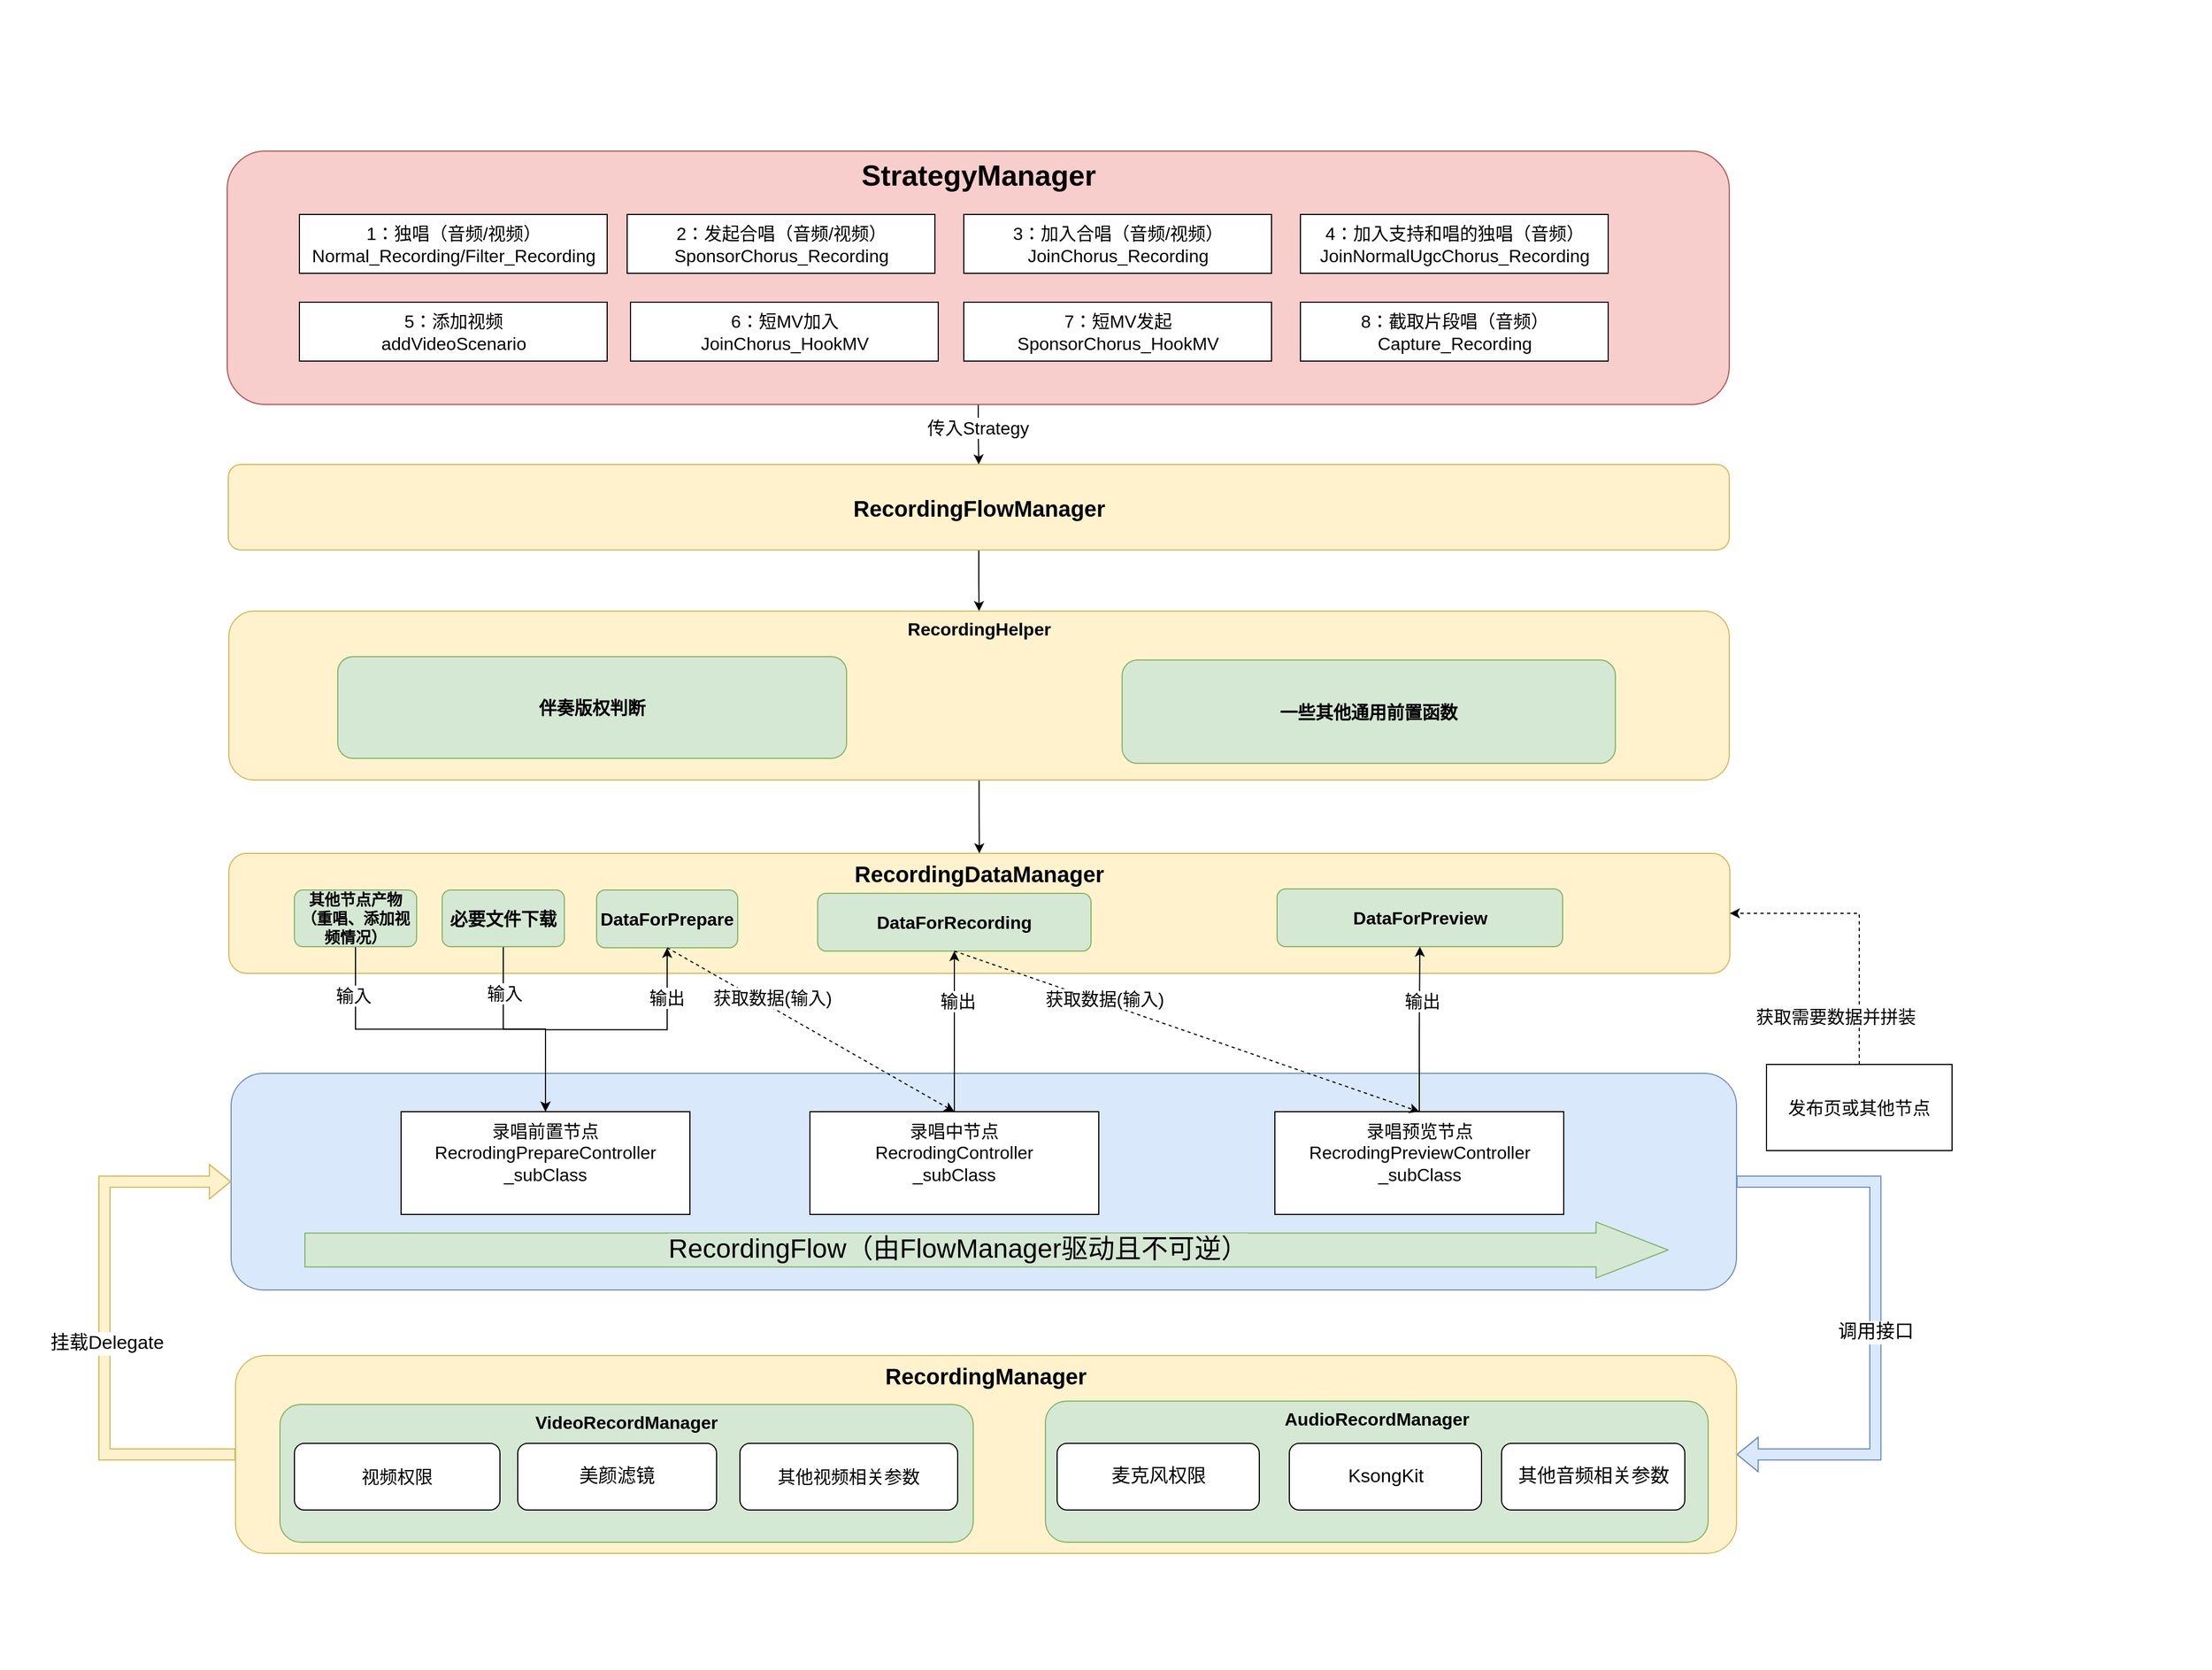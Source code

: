 <mxfile version="14.9.2" type="github">
  <diagram id="AZSGmnTD27FDiJ8ZZ5N1" name="Page-1">
    <mxGraphModel dx="2866" dy="1954" grid="0" gridSize="10" guides="1" tooltips="1" connect="1" arrows="1" fold="1" page="0" pageScale="1" pageWidth="827" pageHeight="1169" math="0" shadow="0">
      <root>
        <mxCell id="0" />
        <mxCell id="1" parent="0" />
        <mxCell id="iGo3f967UquZ_0_zFBQz-11" style="edgeStyle=orthogonalEdgeStyle;shape=flexArrow;rounded=0;orthogonalLoop=1;jettySize=auto;html=1;exitX=1;exitY=0.5;exitDx=0;exitDy=0;fontSize=17;fillColor=#dae8fc;strokeColor=#6c8ebf;entryX=1;entryY=0.5;entryDx=0;entryDy=0;" parent="1" source="Zn5ys0qhDUj7Q-W8t8vE-61" target="Zn5ys0qhDUj7Q-W8t8vE-76" edge="1">
          <mxGeometry relative="1" as="geometry">
            <mxPoint x="1123" y="957" as="targetPoint" />
            <Array as="points">
              <mxPoint x="1179" y="634" />
              <mxPoint x="1179" y="880" />
            </Array>
          </mxGeometry>
        </mxCell>
        <mxCell id="iGo3f967UquZ_0_zFBQz-12" value="调用接口" style="edgeLabel;html=1;align=center;verticalAlign=middle;resizable=0;points=[];fontSize=17;" parent="iGo3f967UquZ_0_zFBQz-11" vertex="1" connectable="0">
          <mxGeometry x="0.049" relative="1" as="geometry">
            <mxPoint as="offset" />
          </mxGeometry>
        </mxCell>
        <mxCell id="Zn5ys0qhDUj7Q-W8t8vE-61" value="" style="rounded=1;whiteSpace=wrap;html=1;fontSize=20;verticalAlign=top;fillColor=#dae8fc;strokeColor=#6c8ebf;" parent="1" vertex="1">
          <mxGeometry x="-301" y="537" width="1355" height="195" as="geometry" />
        </mxCell>
        <mxCell id="Zn5ys0qhDUj7Q-W8t8vE-94" value="&lt;font style=&quot;font-size: 20px&quot;&gt;RecordingDataManager&lt;/font&gt;" style="rounded=1;whiteSpace=wrap;html=1;verticalAlign=top;fontStyle=1;fontSize=16;fillColor=#fff2cc;strokeColor=#d6b656;" parent="1" vertex="1">
          <mxGeometry x="-303" y="339" width="1351" height="108" as="geometry" />
        </mxCell>
        <mxCell id="W_5h1LejH2wpQsNXanha-33" style="edgeStyle=orthogonalEdgeStyle;rounded=0;orthogonalLoop=1;jettySize=auto;html=1;exitX=0.5;exitY=1;exitDx=0;exitDy=0;entryX=0.5;entryY=0;entryDx=0;entryDy=0;fontSize=16;endArrow=classic;endFill=1;" parent="1" source="Zn5ys0qhDUj7Q-W8t8vE-63" target="Zn5ys0qhDUj7Q-W8t8vE-96" edge="1">
          <mxGeometry relative="1" as="geometry" />
        </mxCell>
        <mxCell id="W_5h1LejH2wpQsNXanha-35" value="传入Strategy" style="edgeLabel;html=1;align=center;verticalAlign=middle;resizable=0;points=[];fontSize=16;" parent="W_5h1LejH2wpQsNXanha-33" vertex="1" connectable="0">
          <mxGeometry x="-0.248" y="-1" relative="1" as="geometry">
            <mxPoint as="offset" />
          </mxGeometry>
        </mxCell>
        <mxCell id="Zn5ys0qhDUj7Q-W8t8vE-63" value="&lt;b&gt;&lt;font style=&quot;font-size: 26px&quot;&gt;StrategyManager&lt;/font&gt;&lt;/b&gt;" style="rounded=1;whiteSpace=wrap;html=1;verticalAlign=top;fillColor=#f8cecc;strokeColor=#b85450;" parent="1" vertex="1">
          <mxGeometry x="-304.5" y="-293" width="1352" height="228" as="geometry" />
        </mxCell>
        <mxCell id="iGo3f967UquZ_0_zFBQz-9" style="edgeStyle=orthogonalEdgeStyle;rounded=0;orthogonalLoop=1;jettySize=auto;html=1;exitX=0;exitY=0.5;exitDx=0;exitDy=0;entryX=0;entryY=0.5;entryDx=0;entryDy=0;shape=flexArrow;fillColor=#fff2cc;strokeColor=#d6b656;" parent="1" source="Zn5ys0qhDUj7Q-W8t8vE-76" target="Zn5ys0qhDUj7Q-W8t8vE-61" edge="1">
          <mxGeometry relative="1" as="geometry">
            <Array as="points">
              <mxPoint x="-415" y="880" />
              <mxPoint x="-415" y="634" />
            </Array>
          </mxGeometry>
        </mxCell>
        <mxCell id="iGo3f967UquZ_0_zFBQz-13" value="挂载Delegate" style="edgeLabel;html=1;align=center;verticalAlign=middle;resizable=0;points=[];fontSize=17;" parent="iGo3f967UquZ_0_zFBQz-9" vertex="1" connectable="0">
          <mxGeometry x="-0.086" y="-2" relative="1" as="geometry">
            <mxPoint as="offset" />
          </mxGeometry>
        </mxCell>
        <mxCell id="Zn5ys0qhDUj7Q-W8t8vE-76" value="&lt;b&gt;&lt;font style=&quot;font-size: 20px&quot;&gt;RecordingManager&lt;/font&gt;&lt;/b&gt;" style="rounded=1;whiteSpace=wrap;html=1;verticalAlign=top;fillColor=#fff2cc;strokeColor=#d6b656;" parent="1" vertex="1">
          <mxGeometry x="-297" y="791" width="1351" height="178" as="geometry" />
        </mxCell>
        <mxCell id="W_5h1LejH2wpQsNXanha-22" style="edgeStyle=orthogonalEdgeStyle;rounded=0;orthogonalLoop=1;jettySize=auto;html=1;exitX=0.5;exitY=0;exitDx=0;exitDy=0;entryX=0.5;entryY=1;entryDx=0;entryDy=0;fontSize=16;" parent="1" source="Zn5ys0qhDUj7Q-W8t8vE-79" target="Zn5ys0qhDUj7Q-W8t8vE-97" edge="1">
          <mxGeometry relative="1" as="geometry" />
        </mxCell>
        <mxCell id="W_5h1LejH2wpQsNXanha-23" value="输出" style="edgeLabel;html=1;align=center;verticalAlign=middle;resizable=0;points=[];fontSize=16;" parent="W_5h1LejH2wpQsNXanha-22" vertex="1" connectable="0">
          <mxGeometry x="0.651" y="1" relative="1" as="geometry">
            <mxPoint as="offset" />
          </mxGeometry>
        </mxCell>
        <mxCell id="Zn5ys0qhDUj7Q-W8t8vE-89" value="VideoRecordManager" style="rounded=1;whiteSpace=wrap;html=1;verticalAlign=top;fontStyle=1;fontSize=16;fillColor=#d5e8d4;strokeColor=#82b366;" parent="1" vertex="1">
          <mxGeometry x="-257" y="835" width="624" height="124" as="geometry" />
        </mxCell>
        <mxCell id="Zn5ys0qhDUj7Q-W8t8vE-79" value="&lt;div style=&quot;font-size: 16px&quot;&gt;录唱前置节点&lt;/div&gt;&lt;div style=&quot;font-size: 16px&quot;&gt;RecrodingPrepareController&lt;/div&gt;&lt;div style=&quot;font-size: 16px&quot;&gt;_subClass&lt;/div&gt;&lt;div style=&quot;font-size: 16px&quot;&gt;&lt;br style=&quot;font-size: 16px&quot;&gt;&lt;/div&gt;" style="rounded=0;whiteSpace=wrap;html=1;fontSize=16;" parent="1" vertex="1">
          <mxGeometry x="-148" y="571.5" width="260" height="92.5" as="geometry" />
        </mxCell>
        <mxCell id="iGo3f967UquZ_0_zFBQz-21" style="edgeStyle=orthogonalEdgeStyle;rounded=0;orthogonalLoop=1;jettySize=auto;html=1;exitX=0.5;exitY=1;exitDx=0;exitDy=0;entryX=0.5;entryY=0;entryDx=0;entryDy=0;fontSize=17;" parent="1" source="Zn5ys0qhDUj7Q-W8t8vE-96" target="Zn5ys0qhDUj7Q-W8t8vE-100" edge="1">
          <mxGeometry relative="1" as="geometry" />
        </mxCell>
        <mxCell id="Zn5ys0qhDUj7Q-W8t8vE-96" value="RecordingFlowManager" style="rounded=1;whiteSpace=wrap;html=1;verticalAlign=middle;fontStyle=1;fontSize=20;fillColor=#fff2cc;strokeColor=#d6b656;" parent="1" vertex="1">
          <mxGeometry x="-303.5" y="-11" width="1351" height="77" as="geometry" />
        </mxCell>
        <mxCell id="Zn5ys0qhDUj7Q-W8t8vE-97" value="DataForPrepare" style="rounded=1;whiteSpace=wrap;html=1;verticalAlign=middle;fontStyle=1;fontSize=16;fillColor=#d5e8d4;strokeColor=#82b366;" parent="1" vertex="1">
          <mxGeometry x="28" y="372" width="127" height="52" as="geometry" />
        </mxCell>
        <mxCell id="W_5h1LejH2wpQsNXanha-8" style="edgeStyle=orthogonalEdgeStyle;rounded=0;orthogonalLoop=1;jettySize=auto;html=1;exitX=0.5;exitY=1;exitDx=0;exitDy=0;entryX=0.5;entryY=0;entryDx=0;entryDy=0;fontSize=16;" parent="1" source="Zn5ys0qhDUj7Q-W8t8vE-98" target="Zn5ys0qhDUj7Q-W8t8vE-79" edge="1">
          <mxGeometry relative="1" as="geometry" />
        </mxCell>
        <mxCell id="W_5h1LejH2wpQsNXanha-24" value="输入" style="edgeLabel;html=1;align=center;verticalAlign=middle;resizable=0;points=[];fontSize=16;" parent="W_5h1LejH2wpQsNXanha-8" vertex="1" connectable="0">
          <mxGeometry x="-0.548" y="1" relative="1" as="geometry">
            <mxPoint as="offset" />
          </mxGeometry>
        </mxCell>
        <mxCell id="Zn5ys0qhDUj7Q-W8t8vE-98" value="必要文件下载" style="rounded=1;whiteSpace=wrap;html=1;verticalAlign=middle;fontStyle=1;fontSize=16;fillColor=#d5e8d4;strokeColor=#82b366;" parent="1" vertex="1">
          <mxGeometry x="-111" y="372" width="110" height="51" as="geometry" />
        </mxCell>
        <mxCell id="Zn5ys0qhDUj7Q-W8t8vE-116" value="&amp;nbsp;&amp;nbsp;" style="text;html=1;strokeColor=none;fillColor=none;align=center;verticalAlign=middle;whiteSpace=wrap;rounded=0;fontSize=20;" parent="1" vertex="1">
          <mxGeometry x="-509" y="-427" width="40" height="20" as="geometry" />
        </mxCell>
        <mxCell id="Zn5ys0qhDUj7Q-W8t8vE-117" value="&amp;nbsp;&amp;nbsp;" style="text;html=1;strokeColor=none;fillColor=none;align=center;verticalAlign=middle;whiteSpace=wrap;rounded=0;fontSize=20;" parent="1" vertex="1">
          <mxGeometry x="1281" y="1051" width="40" height="20" as="geometry" />
        </mxCell>
        <mxCell id="Zn5ys0qhDUj7Q-W8t8vE-118" value="&amp;nbsp;&amp;nbsp;" style="text;html=1;strokeColor=none;fillColor=none;align=center;verticalAlign=middle;whiteSpace=wrap;rounded=0;fontSize=20;" parent="1" vertex="1">
          <mxGeometry x="1441" y="792" width="40" height="20" as="geometry" />
        </mxCell>
        <mxCell id="Zn5ys0qhDUj7Q-W8t8vE-119" value="&amp;nbsp;&amp;nbsp;" style="text;html=1;strokeColor=none;fillColor=none;align=center;verticalAlign=middle;whiteSpace=wrap;rounded=0;fontSize=20;" parent="1" vertex="1">
          <mxGeometry x="1441" y="-422" width="40" height="20" as="geometry" />
        </mxCell>
        <mxCell id="rmJkrKTruz5R14WfKMLR-1" value="DataForRecording" style="rounded=1;whiteSpace=wrap;html=1;verticalAlign=middle;fontStyle=1;fontSize=16;fillColor=#d5e8d4;strokeColor=#82b366;" parent="1" vertex="1">
          <mxGeometry x="227" y="375" width="246" height="52" as="geometry" />
        </mxCell>
        <mxCell id="rmJkrKTruz5R14WfKMLR-2" value="DataForPreview" style="rounded=1;whiteSpace=wrap;html=1;verticalAlign=middle;fontStyle=1;fontSize=16;fillColor=#d5e8d4;strokeColor=#82b366;" parent="1" vertex="1">
          <mxGeometry x="640.5" y="371" width="257" height="52" as="geometry" />
        </mxCell>
        <mxCell id="W_5h1LejH2wpQsNXanha-11" style="edgeStyle=orthogonalEdgeStyle;rounded=0;orthogonalLoop=1;jettySize=auto;html=1;exitX=0.5;exitY=0;exitDx=0;exitDy=0;fontSize=16;" parent="1" source="W_5h1LejH2wpQsNXanha-2" target="rmJkrKTruz5R14WfKMLR-1" edge="1">
          <mxGeometry relative="1" as="geometry" />
        </mxCell>
        <mxCell id="W_5h1LejH2wpQsNXanha-19" value="输出" style="edgeLabel;html=1;align=center;verticalAlign=middle;resizable=0;points=[];fontSize=16;" parent="W_5h1LejH2wpQsNXanha-11" vertex="1" connectable="0">
          <mxGeometry x="0.374" y="-3" relative="1" as="geometry">
            <mxPoint as="offset" />
          </mxGeometry>
        </mxCell>
        <mxCell id="W_5h1LejH2wpQsNXanha-2" value="&lt;div style=&quot;font-size: 16px&quot;&gt;录唱中节点&lt;/div&gt;&lt;div style=&quot;font-size: 16px&quot;&gt;RecrodingController&lt;/div&gt;&lt;div style=&quot;font-size: 16px&quot;&gt;_subClass&lt;/div&gt;&lt;div style=&quot;font-size: 16px&quot;&gt;&lt;br style=&quot;font-size: 16px&quot;&gt;&lt;/div&gt;" style="rounded=0;whiteSpace=wrap;html=1;fontSize=16;" parent="1" vertex="1">
          <mxGeometry x="220" y="571.5" width="260" height="92.5" as="geometry" />
        </mxCell>
        <mxCell id="W_5h1LejH2wpQsNXanha-12" style="edgeStyle=orthogonalEdgeStyle;rounded=0;orthogonalLoop=1;jettySize=auto;html=1;exitX=0.5;exitY=0;exitDx=0;exitDy=0;entryX=0.5;entryY=1;entryDx=0;entryDy=0;fontSize=16;" parent="1" source="W_5h1LejH2wpQsNXanha-3" target="rmJkrKTruz5R14WfKMLR-2" edge="1">
          <mxGeometry relative="1" as="geometry" />
        </mxCell>
        <mxCell id="W_5h1LejH2wpQsNXanha-20" value="输出" style="edgeLabel;html=1;align=center;verticalAlign=middle;resizable=0;points=[];fontSize=16;" parent="W_5h1LejH2wpQsNXanha-12" vertex="1" connectable="0">
          <mxGeometry x="0.342" y="-2" relative="1" as="geometry">
            <mxPoint as="offset" />
          </mxGeometry>
        </mxCell>
        <mxCell id="W_5h1LejH2wpQsNXanha-3" value="&lt;div style=&quot;font-size: 16px&quot;&gt;录唱预览节点&lt;/div&gt;&lt;div style=&quot;font-size: 16px&quot;&gt;RecrodingPreviewController&lt;/div&gt;&lt;div style=&quot;font-size: 16px&quot;&gt;_subClass&lt;/div&gt;&lt;div style=&quot;font-size: 16px&quot;&gt;&lt;br style=&quot;font-size: 16px&quot;&gt;&lt;/div&gt;" style="rounded=0;whiteSpace=wrap;html=1;fontSize=16;" parent="1" vertex="1">
          <mxGeometry x="638.5" y="571.5" width="260" height="92.5" as="geometry" />
        </mxCell>
        <mxCell id="W_5h1LejH2wpQsNXanha-5" style="edgeStyle=orthogonalEdgeStyle;rounded=0;orthogonalLoop=1;jettySize=auto;html=1;exitX=0.5;exitY=0;exitDx=0;exitDy=0;entryX=1;entryY=0.5;entryDx=0;entryDy=0;fontSize=16;dashed=1;" parent="1" source="W_5h1LejH2wpQsNXanha-4" target="Zn5ys0qhDUj7Q-W8t8vE-94" edge="1">
          <mxGeometry relative="1" as="geometry" />
        </mxCell>
        <mxCell id="W_5h1LejH2wpQsNXanha-6" value="获取需要数据并拼装" style="edgeLabel;html=1;align=center;verticalAlign=middle;resizable=0;points=[];fontSize=16;" parent="W_5h1LejH2wpQsNXanha-5" vertex="1" connectable="0">
          <mxGeometry x="0.711" y="4" relative="1" as="geometry">
            <mxPoint x="58" y="89" as="offset" />
          </mxGeometry>
        </mxCell>
        <mxCell id="W_5h1LejH2wpQsNXanha-4" value="&lt;div style=&quot;font-size: 16px&quot;&gt;发布页或其他节点&lt;/div&gt;" style="rounded=0;whiteSpace=wrap;html=1;fontSize=16;" parent="1" vertex="1">
          <mxGeometry x="1081" y="529" width="167" height="77.5" as="geometry" />
        </mxCell>
        <mxCell id="W_5h1LejH2wpQsNXanha-26" style="edgeStyle=orthogonalEdgeStyle;rounded=0;orthogonalLoop=1;jettySize=auto;html=1;exitX=0.5;exitY=1;exitDx=0;exitDy=0;entryX=0.5;entryY=0;entryDx=0;entryDy=0;fontSize=16;" parent="1" source="W_5h1LejH2wpQsNXanha-25" target="Zn5ys0qhDUj7Q-W8t8vE-79" edge="1">
          <mxGeometry relative="1" as="geometry" />
        </mxCell>
        <mxCell id="W_5h1LejH2wpQsNXanha-27" value="输入" style="edgeLabel;html=1;align=center;verticalAlign=middle;resizable=0;points=[];fontSize=16;" parent="W_5h1LejH2wpQsNXanha-26" vertex="1" connectable="0">
          <mxGeometry x="-0.726" y="-2" relative="1" as="geometry">
            <mxPoint as="offset" />
          </mxGeometry>
        </mxCell>
        <mxCell id="W_5h1LejH2wpQsNXanha-25" value="其他节点产物&lt;br style=&quot;font-size: 14px;&quot;&gt;（重唱、添加视频情况）" style="rounded=1;whiteSpace=wrap;html=1;verticalAlign=middle;fontStyle=1;fontSize=14;fillColor=#d5e8d4;strokeColor=#82b366;" parent="1" vertex="1">
          <mxGeometry x="-244" y="372" width="110" height="51" as="geometry" />
        </mxCell>
        <mxCell id="W_5h1LejH2wpQsNXanha-28" value="" style="endArrow=classic;html=1;fontSize=16;entryX=0.5;entryY=0;entryDx=0;entryDy=0;dashed=1;exitX=0.5;exitY=1;exitDx=0;exitDy=0;" parent="1" source="Zn5ys0qhDUj7Q-W8t8vE-97" target="W_5h1LejH2wpQsNXanha-2" edge="1">
          <mxGeometry width="50" height="50" relative="1" as="geometry">
            <mxPoint x="284" y="499" as="sourcePoint" />
            <mxPoint x="338" y="471" as="targetPoint" />
          </mxGeometry>
        </mxCell>
        <mxCell id="W_5h1LejH2wpQsNXanha-29" value="获取数据(输入)" style="edgeLabel;html=1;align=center;verticalAlign=middle;resizable=0;points=[];fontSize=16;" parent="W_5h1LejH2wpQsNXanha-28" vertex="1" connectable="0">
          <mxGeometry x="0.383" y="-1" relative="1" as="geometry">
            <mxPoint x="-84" y="-58" as="offset" />
          </mxGeometry>
        </mxCell>
        <mxCell id="W_5h1LejH2wpQsNXanha-30" value="" style="endArrow=classic;html=1;fontSize=16;exitX=0.5;exitY=1;exitDx=0;exitDy=0;dashed=1;endFill=1;entryX=0.5;entryY=0;entryDx=0;entryDy=0;" parent="1" source="rmJkrKTruz5R14WfKMLR-1" target="W_5h1LejH2wpQsNXanha-3" edge="1">
          <mxGeometry width="50" height="50" relative="1" as="geometry">
            <mxPoint x="673.5" y="581" as="sourcePoint" />
            <mxPoint x="714" y="506" as="targetPoint" />
          </mxGeometry>
        </mxCell>
        <mxCell id="W_5h1LejH2wpQsNXanha-31" value="获取数据(输入)" style="edgeLabel;html=1;align=center;verticalAlign=middle;resizable=0;points=[];fontSize=16;" parent="W_5h1LejH2wpQsNXanha-30" vertex="1" connectable="0">
          <mxGeometry x="0.383" y="-1" relative="1" as="geometry">
            <mxPoint x="-154" y="-58" as="offset" />
          </mxGeometry>
        </mxCell>
        <mxCell id="Zn5ys0qhDUj7Q-W8t8vE-67" value="1：独唱（音频/视频）&#xa;Normal_Recording/Filter_Recording" style="rounded=0;whiteSpace=wrap;html=1;fontSize=16;" parent="1" vertex="1">
          <mxGeometry x="-239.5" y="-236" width="277" height="53" as="geometry" />
        </mxCell>
        <mxCell id="Zn5ys0qhDUj7Q-W8t8vE-68" value="&lt;div style=&quot;font-size: 16px;&quot;&gt;2：发起合唱（音频/视频）&lt;/div&gt;&lt;div style=&quot;font-size: 16px;&quot;&gt;SponsorChorus_Recording&lt;/div&gt;" style="rounded=0;whiteSpace=wrap;html=1;fontSize=16;" parent="1" vertex="1">
          <mxGeometry x="55.5" y="-236" width="277" height="53" as="geometry" />
        </mxCell>
        <mxCell id="Zn5ys0qhDUj7Q-W8t8vE-69" value="&lt;div style=&quot;font-size: 16px;&quot;&gt;3：加入合唱（音频/视频）&lt;/div&gt;&lt;div style=&quot;font-size: 16px;&quot;&gt;JoinChorus_Recording&lt;/div&gt;" style="rounded=0;whiteSpace=wrap;html=1;fontSize=16;" parent="1" vertex="1">
          <mxGeometry x="358.5" y="-236" width="277" height="53" as="geometry" />
        </mxCell>
        <mxCell id="Zn5ys0qhDUj7Q-W8t8vE-70" value="&lt;div style=&quot;font-size: 16px;&quot;&gt;4：加入支持和唱的独唱（音频）&lt;/div&gt;&lt;div style=&quot;font-size: 16px;&quot;&gt;JoinNormalUgcChorus_Recording&lt;/div&gt;" style="rounded=0;whiteSpace=wrap;html=1;fontSize=16;" parent="1" vertex="1">
          <mxGeometry x="661.5" y="-236" width="277" height="53" as="geometry" />
        </mxCell>
        <mxCell id="Zn5ys0qhDUj7Q-W8t8vE-71" value="&lt;div style=&quot;font-size: 16px&quot;&gt;8：截取片段唱（音频）&lt;/div&gt;&lt;div style=&quot;font-size: 16px&quot;&gt;Capture_Recording&lt;/div&gt;" style="rounded=0;whiteSpace=wrap;html=1;fontSize=16;" parent="1" vertex="1">
          <mxGeometry x="661.5" y="-157" width="277" height="53" as="geometry" />
        </mxCell>
        <mxCell id="Zn5ys0qhDUj7Q-W8t8vE-72" value="&lt;div style=&quot;font-size: 16px&quot;&gt;5：添加视频&lt;/div&gt;&lt;div style=&quot;font-size: 16px&quot;&gt;addVideoScenario&lt;/div&gt;" style="rounded=0;whiteSpace=wrap;html=1;fontSize=16;" parent="1" vertex="1">
          <mxGeometry x="-239.5" y="-157" width="277" height="53" as="geometry" />
        </mxCell>
        <mxCell id="W_5h1LejH2wpQsNXanha-36" value="" style="shape=flexArrow;endArrow=classic;html=1;fontSize=16;fillColor=#d5e8d4;strokeColor=#82b366;endWidth=18.824;endSize=21.294;width=30.588;" parent="1" edge="1">
          <mxGeometry width="50" height="50" relative="1" as="geometry">
            <mxPoint x="-235" y="696" as="sourcePoint" />
            <mxPoint x="993" y="696" as="targetPoint" />
          </mxGeometry>
        </mxCell>
        <mxCell id="W_5h1LejH2wpQsNXanha-39" value="&lt;span style=&quot;font-size: 24px&quot;&gt;RecordingFlow（由FlowManager驱动且不可逆）&lt;/span&gt;" style="edgeLabel;html=1;align=center;verticalAlign=middle;resizable=0;points=[];fontSize=24;labelBackgroundColor=#D5E8D4;" parent="W_5h1LejH2wpQsNXanha-36" vertex="1" connectable="0">
          <mxGeometry x="-0.043" y="-1" relative="1" as="geometry">
            <mxPoint y="-2" as="offset" />
          </mxGeometry>
        </mxCell>
        <mxCell id="Zn5ys0qhDUj7Q-W8t8vE-73" value="&lt;div style=&quot;font-size: 16px&quot;&gt;6：短MV加入&lt;/div&gt;&lt;div style=&quot;font-size: 16px&quot;&gt;JoinChorus_HookMV&lt;/div&gt;" style="rounded=0;whiteSpace=wrap;html=1;fontSize=16;" parent="1" vertex="1">
          <mxGeometry x="58.5" y="-157" width="277" height="53" as="geometry" />
        </mxCell>
        <mxCell id="Zn5ys0qhDUj7Q-W8t8vE-74" value="&lt;div style=&quot;font-size: 16px&quot;&gt;7：短MV发起&lt;/div&gt;&lt;div style=&quot;font-size: 16px&quot;&gt;SponsorChorus_HookMV&lt;/div&gt;" style="rounded=0;whiteSpace=wrap;html=1;fontSize=16;" parent="1" vertex="1">
          <mxGeometry x="358.5" y="-157" width="277" height="53" as="geometry" />
        </mxCell>
        <mxCell id="iGo3f967UquZ_0_zFBQz-1" value="视频权限" style="rounded=1;whiteSpace=wrap;html=1;verticalAlign=middle;fontSize=16;" parent="1" vertex="1">
          <mxGeometry x="-244" y="870" width="185" height="60" as="geometry" />
        </mxCell>
        <mxCell id="iGo3f967UquZ_0_zFBQz-2" value="美颜滤镜" style="rounded=1;whiteSpace=wrap;html=1;verticalAlign=middle;fontSize=17;" parent="1" vertex="1">
          <mxGeometry x="-43" y="870" width="179" height="60" as="geometry" />
        </mxCell>
        <mxCell id="iGo3f967UquZ_0_zFBQz-3" value="其他视频相关参数" style="rounded=1;whiteSpace=wrap;html=1;verticalAlign=middle;fontSize=16;" parent="1" vertex="1">
          <mxGeometry x="157" y="870" width="196" height="60" as="geometry" />
        </mxCell>
        <mxCell id="iGo3f967UquZ_0_zFBQz-4" value="AudioRecordManager" style="rounded=1;whiteSpace=wrap;html=1;verticalAlign=top;fontStyle=1;fontSize=16;fillColor=#d5e8d4;strokeColor=#82b366;" parent="1" vertex="1">
          <mxGeometry x="432" y="832" width="596.5" height="127" as="geometry" />
        </mxCell>
        <mxCell id="iGo3f967UquZ_0_zFBQz-5" value="麦克风权限" style="rounded=1;whiteSpace=wrap;html=1;verticalAlign=middle;fontSize=17;" parent="1" vertex="1">
          <mxGeometry x="442.5" y="870" width="182" height="60" as="geometry" />
        </mxCell>
        <mxCell id="iGo3f967UquZ_0_zFBQz-6" value="KsongKit" style="rounded=1;whiteSpace=wrap;html=1;verticalAlign=middle;fontSize=17;" parent="1" vertex="1">
          <mxGeometry x="651.5" y="870" width="173" height="60" as="geometry" />
        </mxCell>
        <mxCell id="iGo3f967UquZ_0_zFBQz-7" value="其他音频相关参数" style="rounded=1;whiteSpace=wrap;html=1;verticalAlign=middle;fontSize=17;" parent="1" vertex="1">
          <mxGeometry x="842.5" y="870" width="165" height="60" as="geometry" />
        </mxCell>
        <mxCell id="iGo3f967UquZ_0_zFBQz-22" style="edgeStyle=orthogonalEdgeStyle;rounded=0;orthogonalLoop=1;jettySize=auto;html=1;exitX=0.5;exitY=1;exitDx=0;exitDy=0;entryX=0.5;entryY=0;entryDx=0;entryDy=0;fontSize=17;" parent="1" source="Zn5ys0qhDUj7Q-W8t8vE-100" target="Zn5ys0qhDUj7Q-W8t8vE-94" edge="1">
          <mxGeometry relative="1" as="geometry" />
        </mxCell>
        <mxCell id="Zn5ys0qhDUj7Q-W8t8vE-100" value="RecordingHelper" style="rounded=1;whiteSpace=wrap;html=1;verticalAlign=top;fontStyle=1;fontSize=16;fillColor=#fff2cc;strokeColor=#d6b656;" parent="1" vertex="1">
          <mxGeometry x="-303" y="121" width="1350.5" height="152" as="geometry" />
        </mxCell>
        <mxCell id="W_5h1LejH2wpQsNXanha-53" value="一些其他通用前置函数" style="rounded=1;whiteSpace=wrap;html=1;verticalAlign=middle;fontStyle=1;fontSize=16;fillColor=#d5e8d4;strokeColor=#82b366;" parent="1" vertex="1">
          <mxGeometry x="501" y="165" width="444" height="93.05" as="geometry" />
        </mxCell>
        <mxCell id="iGo3f967UquZ_0_zFBQz-19" value="伴奏版权判断" style="rounded=1;whiteSpace=wrap;html=1;verticalAlign=middle;fontStyle=1;fontSize=16;fillColor=#d5e8d4;strokeColor=#82b366;" parent="1" vertex="1">
          <mxGeometry x="-205" y="162" width="458" height="91.5" as="geometry" />
        </mxCell>
      </root>
    </mxGraphModel>
  </diagram>
</mxfile>
